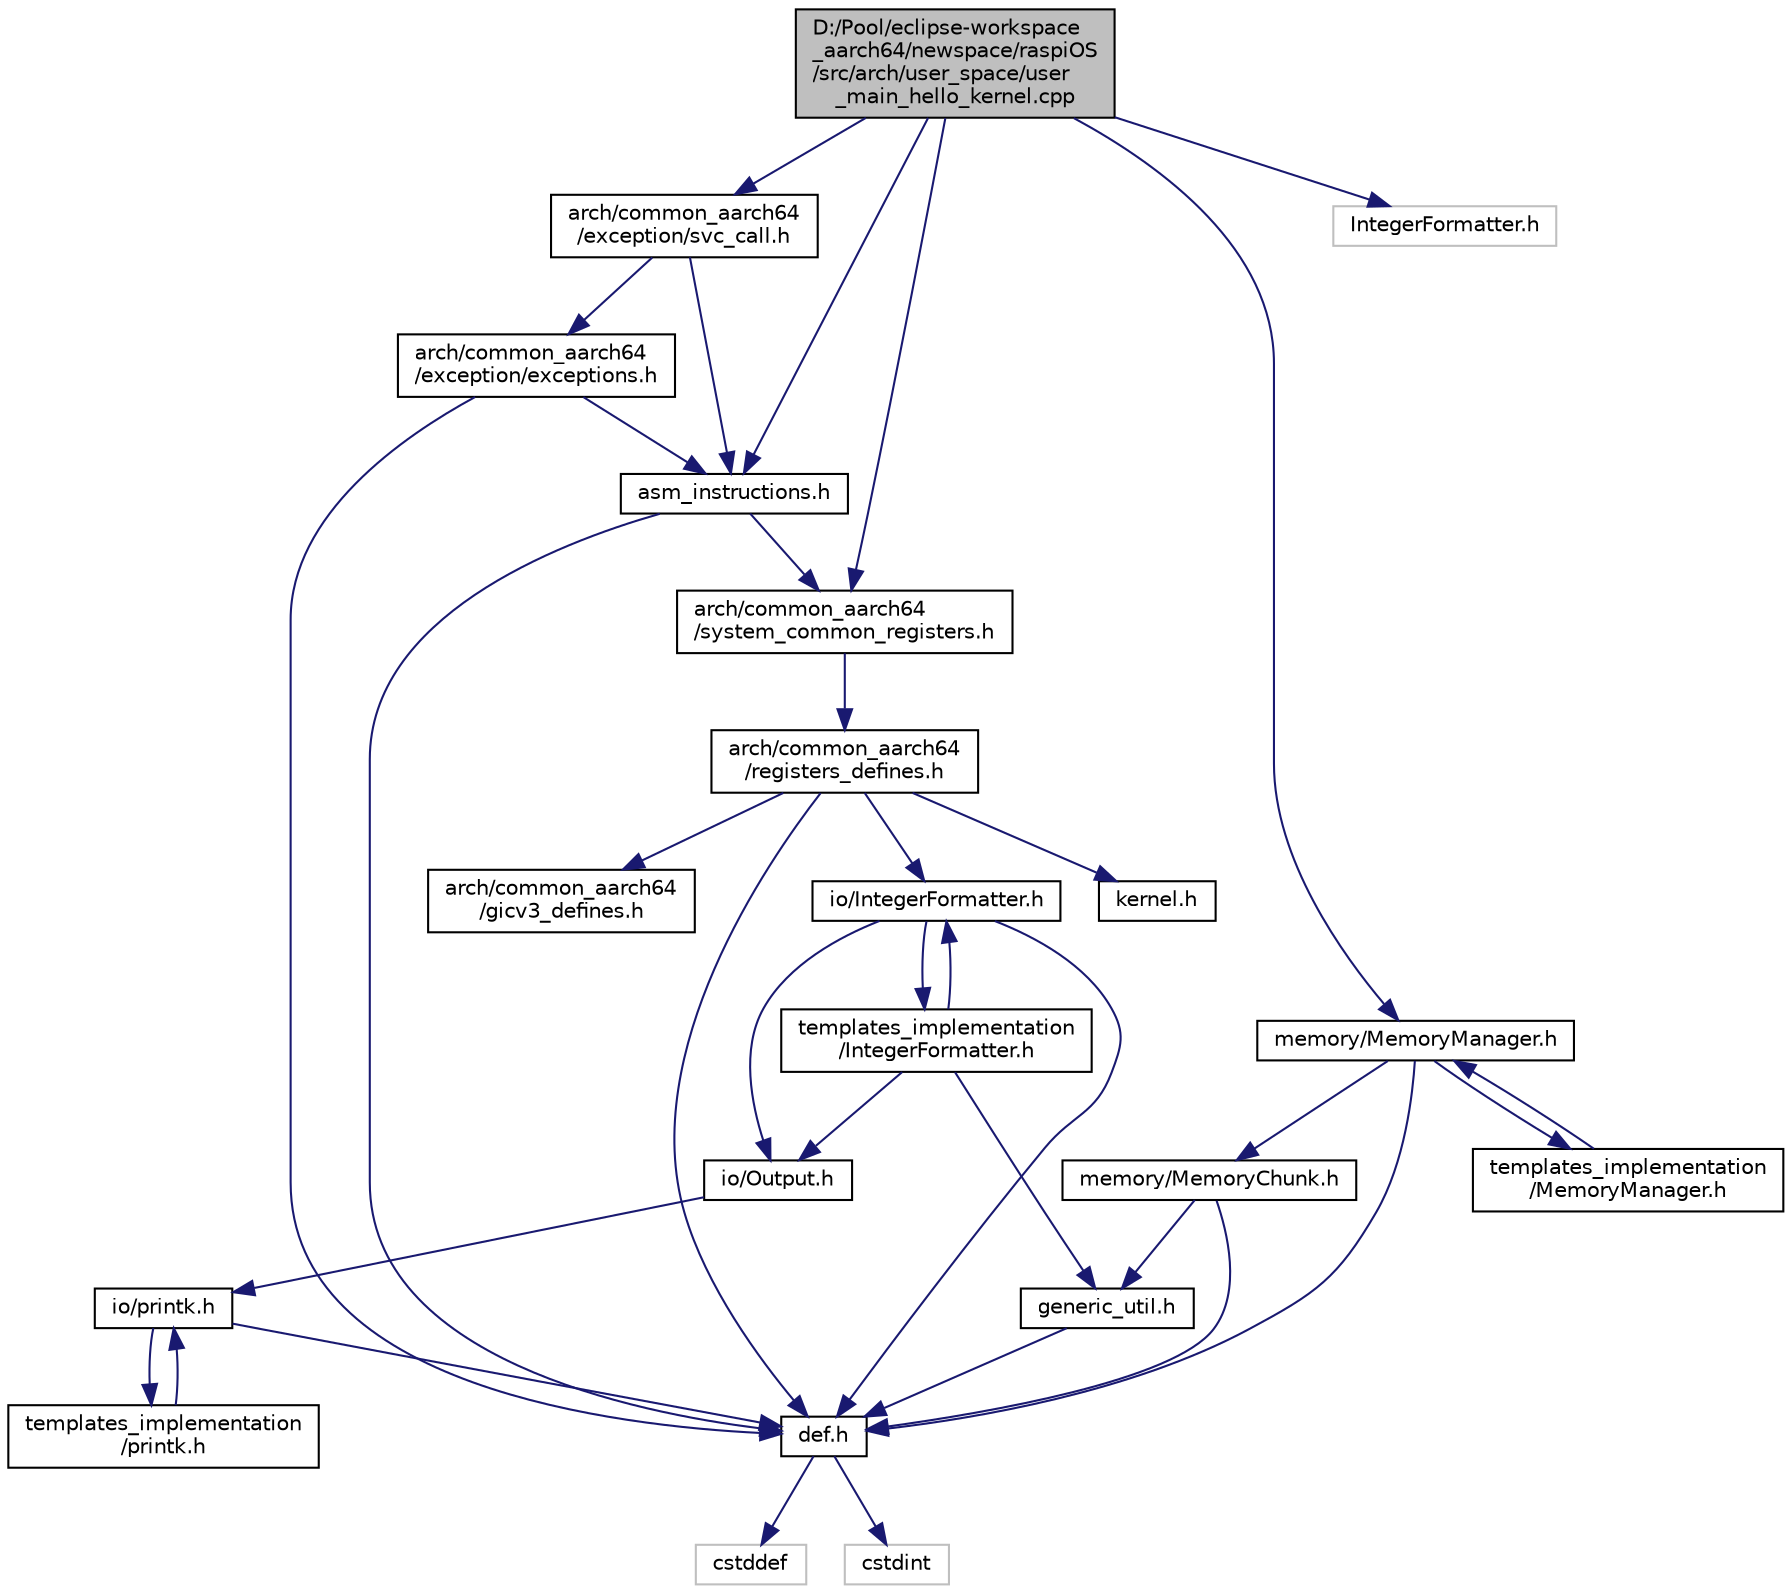 digraph "D:/Pool/eclipse-workspace_aarch64/newspace/raspiOS/src/arch/user_space/user_main_hello_kernel.cpp"
{
  edge [fontname="Helvetica",fontsize="10",labelfontname="Helvetica",labelfontsize="10"];
  node [fontname="Helvetica",fontsize="10",shape=record];
  Node3225 [label="D:/Pool/eclipse-workspace\l_aarch64/newspace/raspiOS\l/src/arch/user_space/user\l_main_hello_kernel.cpp",height=0.2,width=0.4,color="black", fillcolor="grey75", style="filled", fontcolor="black"];
  Node3225 -> Node3226 [color="midnightblue",fontsize="10",style="solid",fontname="Helvetica"];
  Node3226 [label="arch/common_aarch64\l/exception/svc_call.h",height=0.2,width=0.4,color="black", fillcolor="white", style="filled",URL="$dc/d45/svc__call_8h.html"];
  Node3226 -> Node3227 [color="midnightblue",fontsize="10",style="solid",fontname="Helvetica"];
  Node3227 [label="arch/common_aarch64\l/exception/exceptions.h",height=0.2,width=0.4,color="black", fillcolor="white", style="filled",URL="$d4/d03/exceptions_8h.html"];
  Node3227 -> Node3228 [color="midnightblue",fontsize="10",style="solid",fontname="Helvetica"];
  Node3228 [label="def.h",height=0.2,width=0.4,color="black", fillcolor="white", style="filled",URL="$d4/da4/def_8h.html"];
  Node3228 -> Node3229 [color="midnightblue",fontsize="10",style="solid",fontname="Helvetica"];
  Node3229 [label="cstddef",height=0.2,width=0.4,color="grey75", fillcolor="white", style="filled"];
  Node3228 -> Node3230 [color="midnightblue",fontsize="10",style="solid",fontname="Helvetica"];
  Node3230 [label="cstdint",height=0.2,width=0.4,color="grey75", fillcolor="white", style="filled"];
  Node3227 -> Node3231 [color="midnightblue",fontsize="10",style="solid",fontname="Helvetica"];
  Node3231 [label="asm_instructions.h",height=0.2,width=0.4,color="black", fillcolor="white", style="filled",URL="$d8/d2f/asm__instructions_8h.html"];
  Node3231 -> Node3228 [color="midnightblue",fontsize="10",style="solid",fontname="Helvetica"];
  Node3231 -> Node3232 [color="midnightblue",fontsize="10",style="solid",fontname="Helvetica"];
  Node3232 [label="arch/common_aarch64\l/system_common_registers.h",height=0.2,width=0.4,color="black", fillcolor="white", style="filled",URL="$d4/d1f/system__common__registers_8h.html"];
  Node3232 -> Node3233 [color="midnightblue",fontsize="10",style="solid",fontname="Helvetica"];
  Node3233 [label="arch/common_aarch64\l/registers_defines.h",height=0.2,width=0.4,color="black", fillcolor="white", style="filled",URL="$d1/dbd/registers__defines_8h.html"];
  Node3233 -> Node3228 [color="midnightblue",fontsize="10",style="solid",fontname="Helvetica"];
  Node3233 -> Node3234 [color="midnightblue",fontsize="10",style="solid",fontname="Helvetica"];
  Node3234 [label="kernel.h",height=0.2,width=0.4,color="black", fillcolor="white", style="filled",URL="$d0/daa/kernel_8h.html"];
  Node3233 -> Node3235 [color="midnightblue",fontsize="10",style="solid",fontname="Helvetica"];
  Node3235 [label="io/IntegerFormatter.h",height=0.2,width=0.4,color="black", fillcolor="white", style="filled",URL="$d5/d7b/io_2_integer_formatter_8h.html"];
  Node3235 -> Node3228 [color="midnightblue",fontsize="10",style="solid",fontname="Helvetica"];
  Node3235 -> Node3236 [color="midnightblue",fontsize="10",style="solid",fontname="Helvetica"];
  Node3236 [label="io/Output.h",height=0.2,width=0.4,color="black", fillcolor="white", style="filled",URL="$d6/d77/_output_8h.html"];
  Node3236 -> Node3237 [color="midnightblue",fontsize="10",style="solid",fontname="Helvetica"];
  Node3237 [label="io/printk.h",height=0.2,width=0.4,color="black", fillcolor="white", style="filled",URL="$dd/d17/io_2printk_8h.html"];
  Node3237 -> Node3228 [color="midnightblue",fontsize="10",style="solid",fontname="Helvetica"];
  Node3237 -> Node3238 [color="midnightblue",fontsize="10",style="solid",fontname="Helvetica"];
  Node3238 [label="templates_implementation\l/printk.h",height=0.2,width=0.4,color="black", fillcolor="white", style="filled",URL="$d7/d95/templates__implementation_2printk_8h.html"];
  Node3238 -> Node3237 [color="midnightblue",fontsize="10",style="solid",fontname="Helvetica"];
  Node3235 -> Node3239 [color="midnightblue",fontsize="10",style="solid",fontname="Helvetica"];
  Node3239 [label="templates_implementation\l/IntegerFormatter.h",height=0.2,width=0.4,color="black", fillcolor="white", style="filled",URL="$dc/d84/templates__implementation_2_integer_formatter_8h.html"];
  Node3239 -> Node3235 [color="midnightblue",fontsize="10",style="solid",fontname="Helvetica"];
  Node3239 -> Node3240 [color="midnightblue",fontsize="10",style="solid",fontname="Helvetica"];
  Node3240 [label="generic_util.h",height=0.2,width=0.4,color="black", fillcolor="white", style="filled",URL="$d6/d93/generic__util_8h.html"];
  Node3240 -> Node3228 [color="midnightblue",fontsize="10",style="solid",fontname="Helvetica"];
  Node3239 -> Node3236 [color="midnightblue",fontsize="10",style="solid",fontname="Helvetica"];
  Node3233 -> Node3241 [color="midnightblue",fontsize="10",style="solid",fontname="Helvetica"];
  Node3241 [label="arch/common_aarch64\l/gicv3_defines.h",height=0.2,width=0.4,color="black", fillcolor="white", style="filled",URL="$d5/d80/gicv3__defines_8h.html"];
  Node3226 -> Node3231 [color="midnightblue",fontsize="10",style="solid",fontname="Helvetica"];
  Node3225 -> Node3231 [color="midnightblue",fontsize="10",style="solid",fontname="Helvetica"];
  Node3225 -> Node3232 [color="midnightblue",fontsize="10",style="solid",fontname="Helvetica"];
  Node3225 -> Node3242 [color="midnightblue",fontsize="10",style="solid",fontname="Helvetica"];
  Node3242 [label="memory/MemoryManager.h",height=0.2,width=0.4,color="black", fillcolor="white", style="filled",URL="$d6/d76/memory_2_memory_manager_8h.html"];
  Node3242 -> Node3228 [color="midnightblue",fontsize="10",style="solid",fontname="Helvetica"];
  Node3242 -> Node3243 [color="midnightblue",fontsize="10",style="solid",fontname="Helvetica"];
  Node3243 [label="memory/MemoryChunk.h",height=0.2,width=0.4,color="black", fillcolor="white", style="filled",URL="$d9/df6/_memory_chunk_8h.html"];
  Node3243 -> Node3228 [color="midnightblue",fontsize="10",style="solid",fontname="Helvetica"];
  Node3243 -> Node3240 [color="midnightblue",fontsize="10",style="solid",fontname="Helvetica"];
  Node3242 -> Node3244 [color="midnightblue",fontsize="10",style="solid",fontname="Helvetica"];
  Node3244 [label="templates_implementation\l/MemoryManager.h",height=0.2,width=0.4,color="black", fillcolor="white", style="filled",URL="$dd/d2b/templates__implementation_2_memory_manager_8h.html"];
  Node3244 -> Node3242 [color="midnightblue",fontsize="10",style="solid",fontname="Helvetica"];
  Node3225 -> Node3245 [color="midnightblue",fontsize="10",style="solid",fontname="Helvetica"];
  Node3245 [label="IntegerFormatter.h",height=0.2,width=0.4,color="grey75", fillcolor="white", style="filled"];
}

